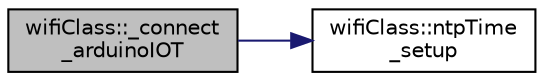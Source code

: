 digraph "wifiClass::_connect_arduinoIOT"
{
 // LATEX_PDF_SIZE
  edge [fontname="Helvetica",fontsize="10",labelfontname="Helvetica",labelfontsize="10"];
  node [fontname="Helvetica",fontsize="10",shape=record];
  rankdir="LR";
  Node1 [label="wifiClass::_connect\l_arduinoIOT",height=0.2,width=0.4,color="black", fillcolor="grey75", style="filled", fontcolor="black",tooltip=" "];
  Node1 -> Node2 [color="midnightblue",fontsize="10",style="solid",fontname="Helvetica"];
  Node2 [label="wifiClass::ntpTime\l_setup",height=0.2,width=0.4,color="black", fillcolor="white", style="filled",URL="$classwifi_class.html#aed850f756a10cd206f26744681938c6a",tooltip=" "];
}
